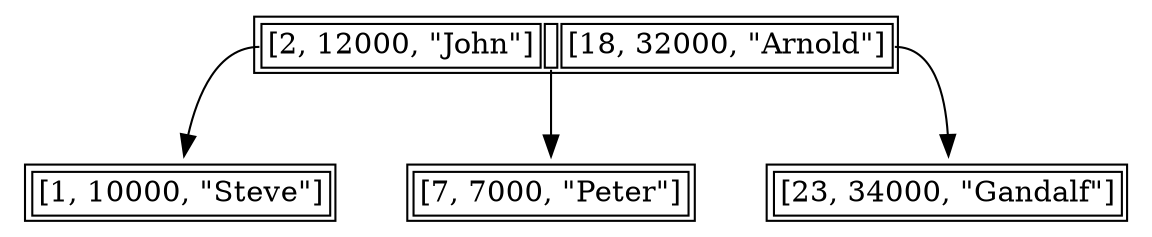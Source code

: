 digraph G {
  node [shape = plaintext,height=.1];
  Record0 [ label=< <table><tr><td port="f0">[2, 12000, "John"]</td><td port="f1"></td><td port="f2">[18, 32000, "Arnold"]</td></tr></table> >];
  Record1 [ label=< <table><tr><td>[1, 10000, "Steve"]</td></tr></table> >];
  Record2 [ label=< <table><tr><td>[7, 7000, "Peter"]</td></tr></table> >];
  Record3 [ label=< <table><tr><td>[23, 34000, "Gandalf"]</td></tr></table> >];
  "Record0":f0 -> "Record1";
  "Record0":f1 -> "Record2";
  "Record0":f2 -> "Record3";
}
